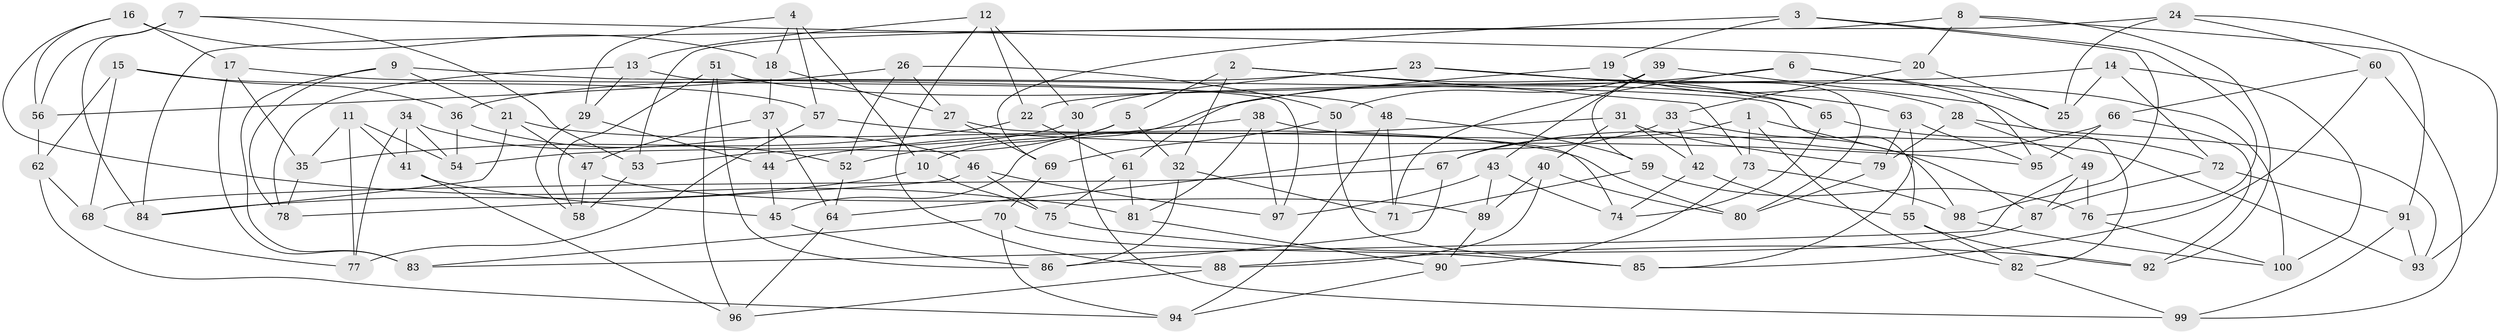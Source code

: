 // Generated by graph-tools (version 1.1) at 2025/39/02/21/25 10:39:01]
// undirected, 100 vertices, 200 edges
graph export_dot {
graph [start="1"]
  node [color=gray90,style=filled];
  1;
  2;
  3;
  4;
  5;
  6;
  7;
  8;
  9;
  10;
  11;
  12;
  13;
  14;
  15;
  16;
  17;
  18;
  19;
  20;
  21;
  22;
  23;
  24;
  25;
  26;
  27;
  28;
  29;
  30;
  31;
  32;
  33;
  34;
  35;
  36;
  37;
  38;
  39;
  40;
  41;
  42;
  43;
  44;
  45;
  46;
  47;
  48;
  49;
  50;
  51;
  52;
  53;
  54;
  55;
  56;
  57;
  58;
  59;
  60;
  61;
  62;
  63;
  64;
  65;
  66;
  67;
  68;
  69;
  70;
  71;
  72;
  73;
  74;
  75;
  76;
  77;
  78;
  79;
  80;
  81;
  82;
  83;
  84;
  85;
  86;
  87;
  88;
  89;
  90;
  91;
  92;
  93;
  94;
  95;
  96;
  97;
  98;
  99;
  100;
  1 -- 98;
  1 -- 67;
  1 -- 82;
  1 -- 73;
  2 -- 73;
  2 -- 5;
  2 -- 65;
  2 -- 32;
  3 -- 19;
  3 -- 98;
  3 -- 76;
  3 -- 69;
  4 -- 29;
  4 -- 18;
  4 -- 57;
  4 -- 10;
  5 -- 10;
  5 -- 53;
  5 -- 32;
  6 -- 45;
  6 -- 95;
  6 -- 71;
  6 -- 25;
  7 -- 56;
  7 -- 53;
  7 -- 20;
  7 -- 84;
  8 -- 20;
  8 -- 92;
  8 -- 53;
  8 -- 91;
  9 -- 83;
  9 -- 78;
  9 -- 55;
  9 -- 21;
  10 -- 75;
  10 -- 84;
  11 -- 41;
  11 -- 35;
  11 -- 77;
  11 -- 54;
  12 -- 13;
  12 -- 88;
  12 -- 22;
  12 -- 30;
  13 -- 78;
  13 -- 29;
  13 -- 97;
  14 -- 25;
  14 -- 22;
  14 -- 100;
  14 -- 72;
  15 -- 62;
  15 -- 36;
  15 -- 57;
  15 -- 68;
  16 -- 56;
  16 -- 18;
  16 -- 17;
  16 -- 81;
  17 -- 35;
  17 -- 83;
  17 -- 48;
  18 -- 27;
  18 -- 37;
  19 -- 80;
  19 -- 28;
  19 -- 61;
  20 -- 33;
  20 -- 25;
  21 -- 84;
  21 -- 47;
  21 -- 80;
  22 -- 61;
  22 -- 35;
  23 -- 30;
  23 -- 63;
  23 -- 36;
  23 -- 100;
  24 -- 84;
  24 -- 93;
  24 -- 60;
  24 -- 25;
  26 -- 27;
  26 -- 52;
  26 -- 50;
  26 -- 56;
  27 -- 74;
  27 -- 69;
  28 -- 49;
  28 -- 93;
  28 -- 79;
  29 -- 44;
  29 -- 58;
  30 -- 99;
  30 -- 54;
  31 -- 79;
  31 -- 40;
  31 -- 42;
  31 -- 44;
  32 -- 71;
  32 -- 86;
  33 -- 64;
  33 -- 42;
  33 -- 87;
  34 -- 52;
  34 -- 54;
  34 -- 41;
  34 -- 77;
  35 -- 78;
  36 -- 46;
  36 -- 54;
  37 -- 47;
  37 -- 44;
  37 -- 64;
  38 -- 81;
  38 -- 52;
  38 -- 93;
  38 -- 97;
  39 -- 59;
  39 -- 82;
  39 -- 43;
  39 -- 50;
  40 -- 88;
  40 -- 80;
  40 -- 89;
  41 -- 45;
  41 -- 96;
  42 -- 74;
  42 -- 55;
  43 -- 97;
  43 -- 89;
  43 -- 74;
  44 -- 45;
  45 -- 86;
  46 -- 78;
  46 -- 75;
  46 -- 97;
  47 -- 58;
  47 -- 89;
  48 -- 71;
  48 -- 59;
  48 -- 94;
  49 -- 83;
  49 -- 87;
  49 -- 76;
  50 -- 85;
  50 -- 69;
  51 -- 86;
  51 -- 58;
  51 -- 96;
  51 -- 65;
  52 -- 64;
  53 -- 58;
  55 -- 82;
  55 -- 92;
  56 -- 62;
  57 -- 77;
  57 -- 95;
  59 -- 76;
  59 -- 71;
  60 -- 99;
  60 -- 85;
  60 -- 66;
  61 -- 75;
  61 -- 81;
  62 -- 68;
  62 -- 94;
  63 -- 95;
  63 -- 79;
  63 -- 85;
  64 -- 96;
  65 -- 72;
  65 -- 74;
  66 -- 92;
  66 -- 95;
  66 -- 67;
  67 -- 86;
  67 -- 68;
  68 -- 77;
  69 -- 70;
  70 -- 85;
  70 -- 94;
  70 -- 83;
  72 -- 87;
  72 -- 91;
  73 -- 98;
  73 -- 90;
  75 -- 92;
  76 -- 100;
  79 -- 80;
  81 -- 90;
  82 -- 99;
  87 -- 88;
  88 -- 96;
  89 -- 90;
  90 -- 94;
  91 -- 99;
  91 -- 93;
  98 -- 100;
}
